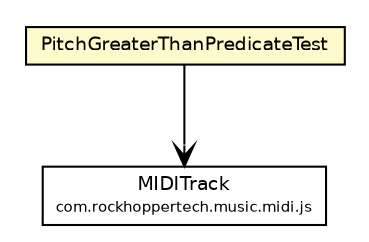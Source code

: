 #!/usr/local/bin/dot
#
# Class diagram 
# Generated by UMLGraph version R5_6-24-gf6e263 (http://www.umlgraph.org/)
#

digraph G {
	edge [fontname="Helvetica",fontsize=10,labelfontname="Helvetica",labelfontsize=10];
	node [fontname="Helvetica",fontsize=10,shape=plaintext];
	nodesep=0.25;
	ranksep=0.5;
	// com.rockhoppertech.music.midi.js.modifiers.google.PitchGreaterThanPredicateTest
	c2229 [label=<<table title="com.rockhoppertech.music.midi.js.modifiers.google.PitchGreaterThanPredicateTest" border="0" cellborder="1" cellspacing="0" cellpadding="2" port="p" bgcolor="lemonChiffon" href="./PitchGreaterThanPredicateTest.html">
		<tr><td><table border="0" cellspacing="0" cellpadding="1">
<tr><td align="center" balign="center"> PitchGreaterThanPredicateTest </td></tr>
		</table></td></tr>
		</table>>, URL="./PitchGreaterThanPredicateTest.html", fontname="Helvetica", fontcolor="black", fontsize=9.0];
	// com.rockhoppertech.music.midi.js.modifiers.google.PitchGreaterThanPredicateTest NAVASSOC com.rockhoppertech.music.midi.js.MIDITrack
	c2229:p -> c2250:p [taillabel="", label="", headlabel="", fontname="Helvetica", fontcolor="black", fontsize=10.0, color="black", arrowhead=open];
	// com.rockhoppertech.music.midi.js.MIDITrack
	c2250 [label=<<table title="com.rockhoppertech.music.midi.js.MIDITrack" border="0" cellborder="1" cellspacing="0" cellpadding="2" port="p">
		<tr><td><table border="0" cellspacing="0" cellpadding="1">
<tr><td align="center" balign="center"> MIDITrack </td></tr>
<tr><td align="center" balign="center"><font point-size="7.0"> com.rockhoppertech.music.midi.js </font></td></tr>
		</table></td></tr>
		</table>>, URL="null", fontname="Helvetica", fontcolor="black", fontsize=9.0];
}

